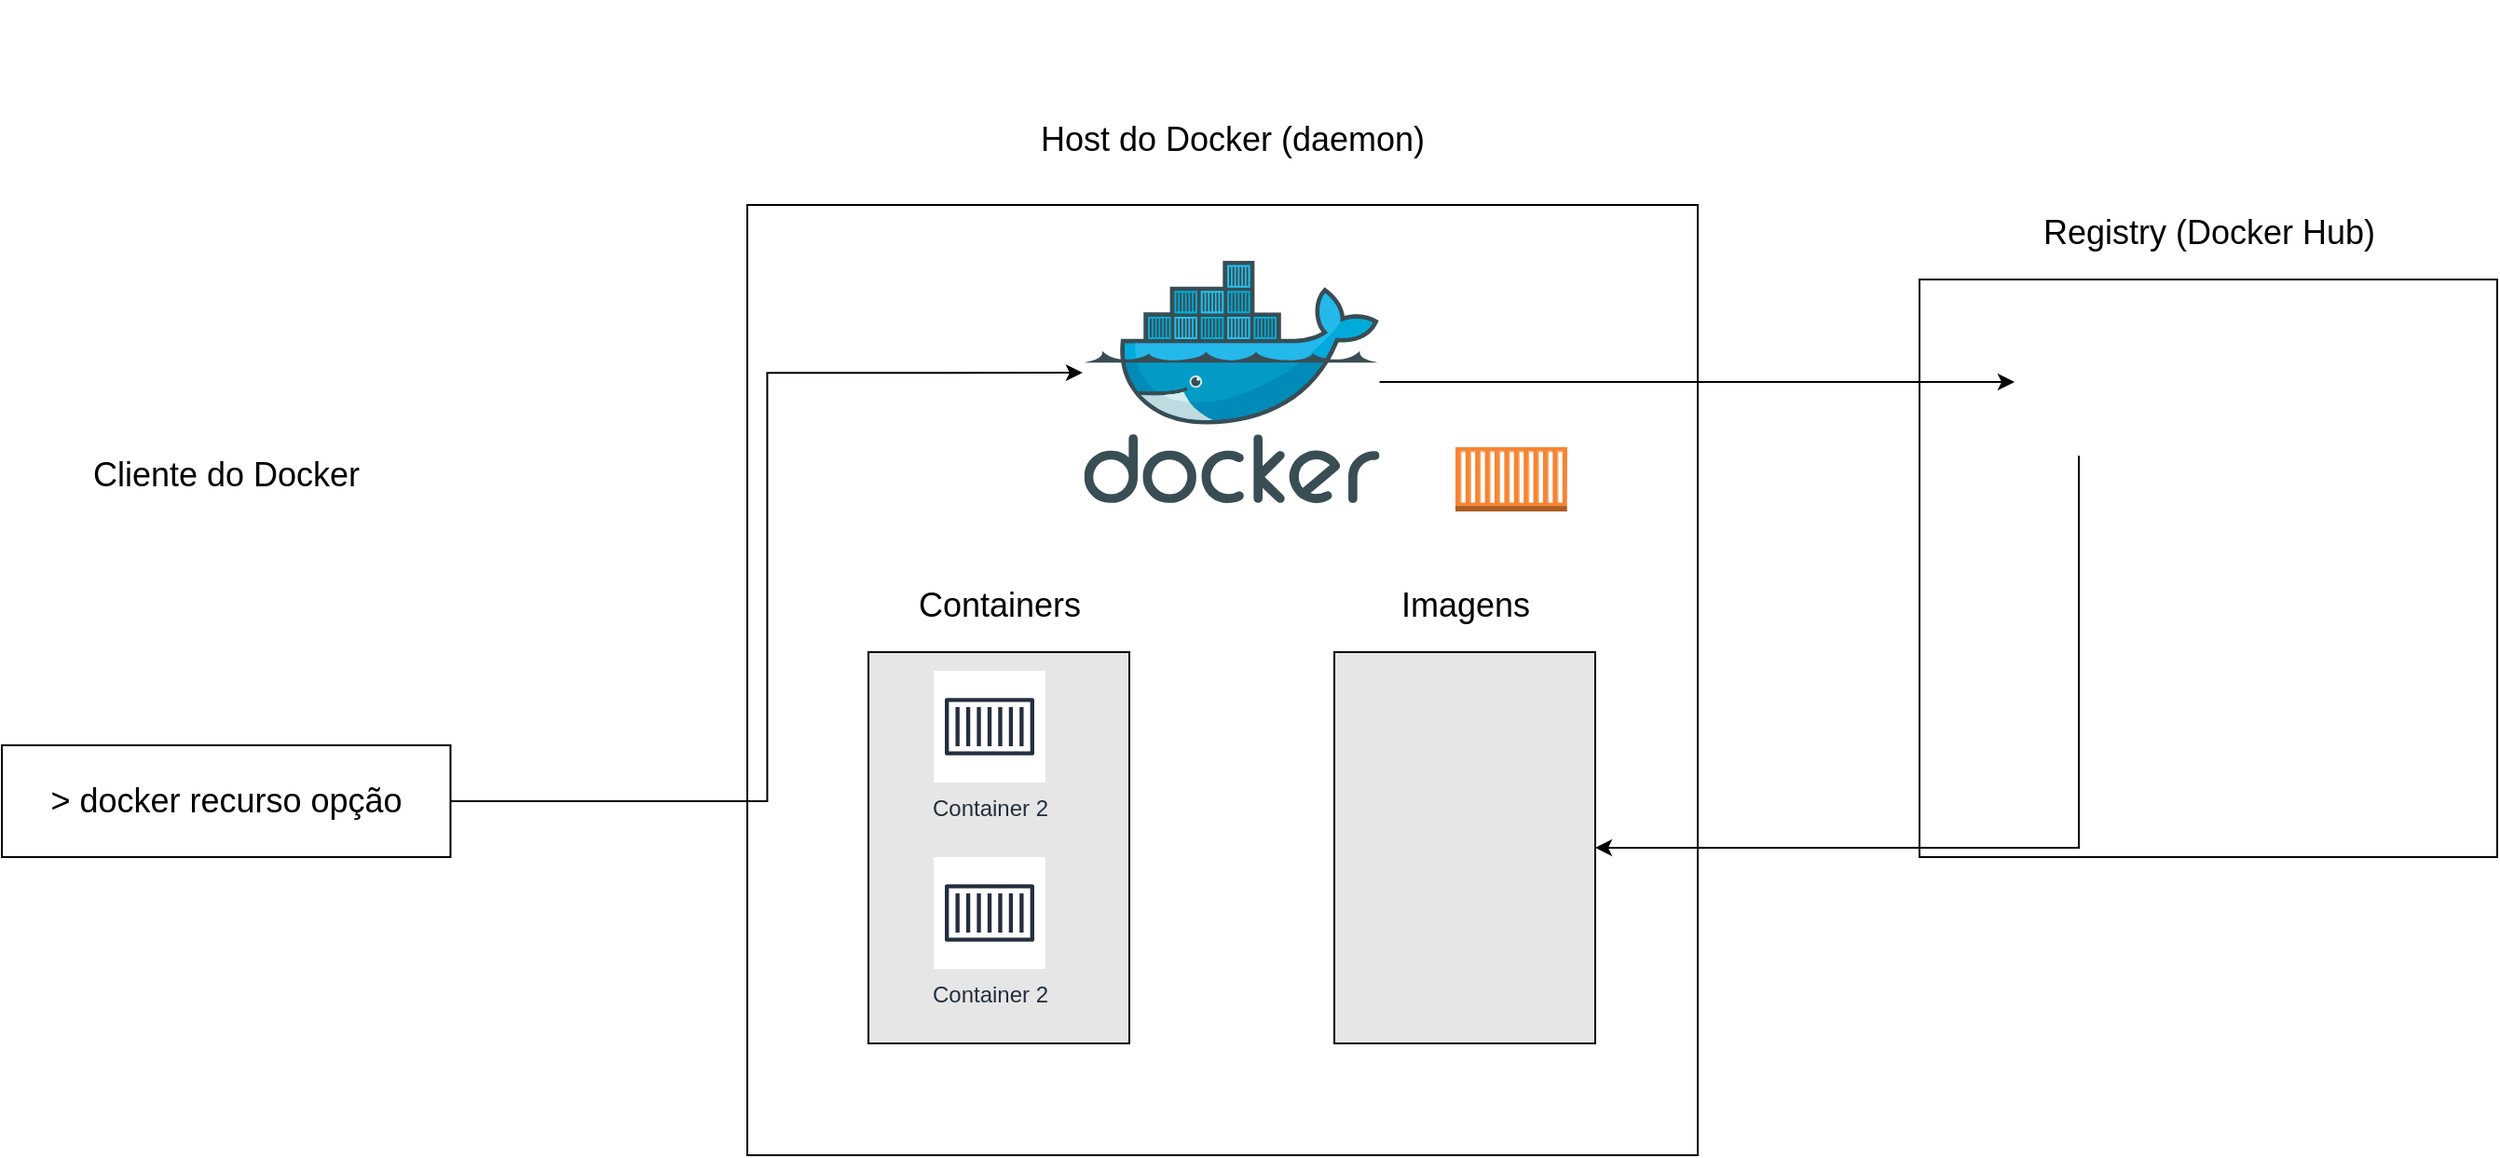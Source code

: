 <mxfile version="16.6.6" type="github">
  <diagram id="m-0ma7tffj1yWshXnC1w" name="Page-1">
    <mxGraphModel dx="1662" dy="794" grid="1" gridSize="10" guides="1" tooltips="1" connect="1" arrows="1" fold="1" page="1" pageScale="1" pageWidth="1600" pageHeight="1200" math="0" shadow="0">
      <root>
        <mxCell id="0" />
        <mxCell id="1" parent="0" />
        <UserObject label="" link="https://logodownload.org/wp-content/uploads/2018/03/nginx-logo-1.png" id="wTWTsYv-85-dh2ohFwzL-14">
          <mxCell style="whiteSpace=wrap;html=1;aspect=fixed;fontSize=18;" vertex="1" parent="1">
            <mxGeometry x="1229" y="220" width="310" height="310" as="geometry" />
          </mxCell>
        </UserObject>
        <mxCell id="wTWTsYv-85-dh2ohFwzL-3" value="" style="whiteSpace=wrap;html=1;aspect=fixed;fontSize=18;" vertex="1" parent="1">
          <mxGeometry x="600" y="180" width="510" height="510" as="geometry" />
        </mxCell>
        <mxCell id="wTWTsYv-85-dh2ohFwzL-20" style="edgeStyle=orthogonalEdgeStyle;rounded=0;orthogonalLoop=1;jettySize=auto;html=1;fontSize=18;" edge="1" parent="1" source="wTWTsYv-85-dh2ohFwzL-1" target="wTWTsYv-85-dh2ohFwzL-17">
          <mxGeometry relative="1" as="geometry" />
        </mxCell>
        <mxCell id="wTWTsYv-85-dh2ohFwzL-1" value="" style="sketch=0;aspect=fixed;html=1;points=[];align=center;image;fontSize=12;image=img/lib/mscae/Docker.svg;" vertex="1" parent="1">
          <mxGeometry x="780.73" y="210" width="158.54" height="130" as="geometry" />
        </mxCell>
        <mxCell id="wTWTsYv-85-dh2ohFwzL-5" style="edgeStyle=orthogonalEdgeStyle;rounded=0;orthogonalLoop=1;jettySize=auto;html=1;entryX=-0.005;entryY=0.462;entryDx=0;entryDy=0;entryPerimeter=0;fontSize=18;" edge="1" parent="1" source="wTWTsYv-85-dh2ohFwzL-2" target="wTWTsYv-85-dh2ohFwzL-1">
          <mxGeometry relative="1" as="geometry" />
        </mxCell>
        <mxCell id="wTWTsYv-85-dh2ohFwzL-2" value="&lt;font style=&quot;font-size: 18px&quot;&gt;&amp;gt; docker recurso opção&lt;/font&gt;" style="rounded=0;whiteSpace=wrap;html=1;" vertex="1" parent="1">
          <mxGeometry x="200" y="470" width="240.73" height="60" as="geometry" />
        </mxCell>
        <mxCell id="wTWTsYv-85-dh2ohFwzL-4" value="" style="shape=image;html=1;verticalAlign=top;verticalLabelPosition=bottom;labelBackgroundColor=#ffffff;imageAspect=0;aspect=fixed;image=https://cdn2.iconfinder.com/data/icons/boxicons-logos/24/bxl-docker-128.png;fontSize=18;" vertex="1" parent="1">
          <mxGeometry x="256.37" y="340" width="128" height="128" as="geometry" />
        </mxCell>
        <mxCell id="wTWTsYv-85-dh2ohFwzL-6" value="Cliente do Docker" style="text;html=1;align=center;verticalAlign=middle;resizable=0;points=[];autosize=1;strokeColor=none;fillColor=none;fontSize=18;" vertex="1" parent="1">
          <mxGeometry x="240.37" y="310" width="160" height="30" as="geometry" />
        </mxCell>
        <mxCell id="wTWTsYv-85-dh2ohFwzL-7" value="Host do Docker (daemon)" style="text;html=1;align=center;verticalAlign=middle;resizable=0;points=[];autosize=1;strokeColor=none;fillColor=none;fontSize=18;" vertex="1" parent="1">
          <mxGeometry x="750" y="130" width="220" height="30" as="geometry" />
        </mxCell>
        <mxCell id="wTWTsYv-85-dh2ohFwzL-10" value="" style="rounded=0;whiteSpace=wrap;html=1;fontSize=18;fillColor=#E6E6E6;rotation=90;" vertex="1" parent="1">
          <mxGeometry x="630" y="455" width="210" height="140" as="geometry" />
        </mxCell>
        <mxCell id="wTWTsYv-85-dh2ohFwzL-11" value="" style="rounded=0;whiteSpace=wrap;html=1;fontSize=18;fillColor=#E6E6E6;rotation=90;" vertex="1" parent="1">
          <mxGeometry x="880" y="455" width="210" height="140" as="geometry" />
        </mxCell>
        <mxCell id="wTWTsYv-85-dh2ohFwzL-12" value="Containers" style="text;html=1;align=center;verticalAlign=middle;resizable=0;points=[];autosize=1;strokeColor=none;fillColor=none;fontSize=18;" vertex="1" parent="1">
          <mxGeometry x="685" y="380" width="100" height="30" as="geometry" />
        </mxCell>
        <mxCell id="wTWTsYv-85-dh2ohFwzL-13" value="Imagens" style="text;html=1;align=center;verticalAlign=middle;resizable=0;points=[];autosize=1;strokeColor=none;fillColor=none;fontSize=18;" vertex="1" parent="1">
          <mxGeometry x="945" y="380" width="80" height="30" as="geometry" />
        </mxCell>
        <mxCell id="wTWTsYv-85-dh2ohFwzL-15" value="Registry (Docker Hub)" style="text;html=1;align=center;verticalAlign=middle;resizable=0;points=[];autosize=1;strokeColor=none;fillColor=none;fontSize=18;" vertex="1" parent="1">
          <mxGeometry x="1289" y="180" width="190" height="30" as="geometry" />
        </mxCell>
        <mxCell id="wTWTsYv-85-dh2ohFwzL-16" value="" style="shape=image;html=1;verticalAlign=top;verticalLabelPosition=bottom;labelBackgroundColor=#ffffff;imageAspect=0;aspect=fixed;image=https://cdn0.iconfinder.com/data/icons/social-media-2127/48/social_media_social_media_logo_docker-128.png;fontSize=18;fillColor=#E6E6E6;" vertex="1" parent="1">
          <mxGeometry x="1329" y="70" width="128" height="128" as="geometry" />
        </mxCell>
        <mxCell id="wTWTsYv-85-dh2ohFwzL-21" style="edgeStyle=orthogonalEdgeStyle;rounded=0;orthogonalLoop=1;jettySize=auto;html=1;entryX=0.5;entryY=0;entryDx=0;entryDy=0;fontSize=18;exitX=0.5;exitY=1;exitDx=0;exitDy=0;" edge="1" parent="1" source="wTWTsYv-85-dh2ohFwzL-17" target="wTWTsYv-85-dh2ohFwzL-11">
          <mxGeometry relative="1" as="geometry" />
        </mxCell>
        <mxCell id="wTWTsYv-85-dh2ohFwzL-17" value="" style="shape=image;verticalLabelPosition=bottom;labelBackgroundColor=default;verticalAlign=top;aspect=fixed;imageAspect=0;image=https://logodownload.org/wp-content/uploads/2018/03/nginx-logo-1.png;" vertex="1" parent="1">
          <mxGeometry x="1280" y="235.4" width="69" height="79.2" as="geometry" />
        </mxCell>
        <mxCell id="wTWTsYv-85-dh2ohFwzL-18" value="" style="shape=image;verticalLabelPosition=bottom;labelBackgroundColor=default;verticalAlign=top;aspect=fixed;imageAspect=0;image=https://upload.wikimedia.org/wikipedia/commons/thumb/e/e9/Jenkins_logo.svg/1200px-Jenkins_logo.svg.png;" vertex="1" parent="1">
          <mxGeometry x="1410" y="260.2" width="71.62" height="98.79" as="geometry" />
        </mxCell>
        <mxCell id="wTWTsYv-85-dh2ohFwzL-19" value="" style="shape=image;verticalLabelPosition=bottom;labelBackgroundColor=default;verticalAlign=top;aspect=fixed;imageAspect=0;image=https://upload.wikimedia.org/wikipedia/commons/thumb/9/93/Wordpress_Blue_logo.png/1200px-Wordpress_Blue_logo.png;" vertex="1" parent="1">
          <mxGeometry x="1329" y="365.0" width="90" height="90" as="geometry" />
        </mxCell>
        <mxCell id="wTWTsYv-85-dh2ohFwzL-22" value="" style="shape=image;verticalLabelPosition=bottom;labelBackgroundColor=default;verticalAlign=top;aspect=fixed;imageAspect=0;image=https://logodownload.org/wp-content/uploads/2018/03/nginx-logo-1.png;" vertex="1" parent="1">
          <mxGeometry x="963.22" y="455" width="43.56" height="50" as="geometry" />
        </mxCell>
        <mxCell id="wTWTsYv-85-dh2ohFwzL-24" value="" style="shape=image;verticalLabelPosition=bottom;labelBackgroundColor=default;verticalAlign=top;aspect=fixed;imageAspect=0;image=https://upload.wikimedia.org/wikipedia/commons/thumb/e/e9/Jenkins_logo.svg/1200px-Jenkins_logo.svg.png;" vertex="1" parent="1">
          <mxGeometry x="959.66" y="535" width="47.12" height="65" as="geometry" />
        </mxCell>
        <mxCell id="wTWTsYv-85-dh2ohFwzL-25" value="Container 2" style="sketch=0;outlineConnect=0;fontColor=#232F3E;gradientColor=none;strokeColor=#232F3E;fillColor=#ffffff;dashed=0;verticalLabelPosition=bottom;verticalAlign=top;align=center;html=1;fontSize=12;fontStyle=0;aspect=fixed;shape=mxgraph.aws4.resourceIcon;resIcon=mxgraph.aws4.container_1;" vertex="1" parent="1">
          <mxGeometry x="700" y="430" width="60" height="60" as="geometry" />
        </mxCell>
        <mxCell id="wTWTsYv-85-dh2ohFwzL-26" value="Container 2" style="sketch=0;outlineConnect=0;fontColor=#232F3E;gradientColor=none;strokeColor=#232F3E;fillColor=#ffffff;dashed=0;verticalLabelPosition=bottom;verticalAlign=top;align=center;html=1;fontSize=12;fontStyle=0;aspect=fixed;shape=mxgraph.aws4.resourceIcon;resIcon=mxgraph.aws4.container_1;" vertex="1" parent="1">
          <mxGeometry x="700" y="530" width="60" height="60" as="geometry" />
        </mxCell>
        <mxCell id="wTWTsYv-85-dh2ohFwzL-27" value="" style="outlineConnect=0;dashed=0;verticalLabelPosition=bottom;verticalAlign=top;align=center;html=1;shape=mxgraph.aws3.ec2_compute_container;fillColor=#F58534;gradientColor=none;fontSize=18;" vertex="1" parent="1">
          <mxGeometry x="980" y="310" width="60" height="34.5" as="geometry" />
        </mxCell>
      </root>
    </mxGraphModel>
  </diagram>
</mxfile>
